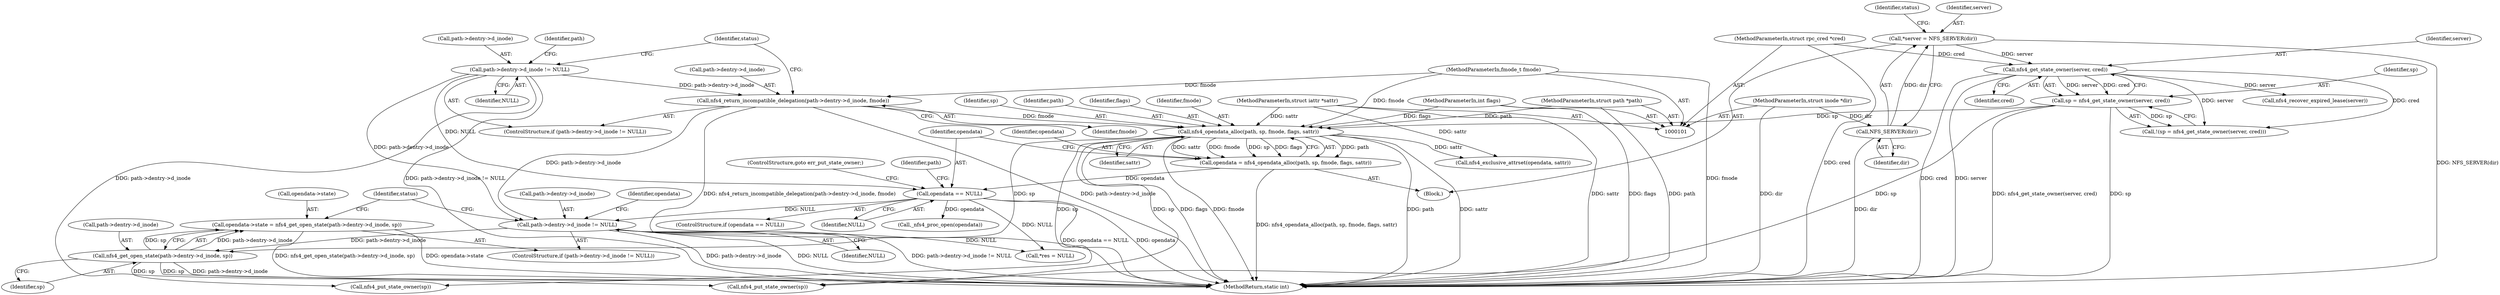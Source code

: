 digraph "0_linux_dc0b027dfadfcb8a5504f7d8052754bf8d501ab9_1@API" {
"1000186" [label="(Call,opendata->state = nfs4_get_open_state(path->dentry->d_inode, sp))"];
"1000190" [label="(Call,nfs4_get_open_state(path->dentry->d_inode, sp))"];
"1000179" [label="(Call,path->dentry->d_inode != NULL)"];
"1000154" [label="(Call,nfs4_return_incompatible_delegation(path->dentry->d_inode, fmode))"];
"1000147" [label="(Call,path->dentry->d_inode != NULL)"];
"1000104" [label="(MethodParameterIn,fmode_t fmode)"];
"1000174" [label="(Call,opendata == NULL)"];
"1000165" [label="(Call,opendata = nfs4_opendata_alloc(path, sp, fmode, flags, sattr))"];
"1000167" [label="(Call,nfs4_opendata_alloc(path, sp, fmode, flags, sattr))"];
"1000103" [label="(MethodParameterIn,struct path *path)"];
"1000128" [label="(Call,sp = nfs4_get_state_owner(server, cred))"];
"1000130" [label="(Call,nfs4_get_state_owner(server, cred))"];
"1000116" [label="(Call,*server = NFS_SERVER(dir))"];
"1000118" [label="(Call,NFS_SERVER(dir))"];
"1000102" [label="(MethodParameterIn,struct inode *dir)"];
"1000107" [label="(MethodParameterIn,struct rpc_cred *cred)"];
"1000105" [label="(MethodParameterIn,int flags)"];
"1000106" [label="(MethodParameterIn,struct iattr *sattr)"];
"1000173" [label="(ControlStructure,if (opendata == NULL))"];
"1000116" [label="(Call,*server = NFS_SERVER(dir))"];
"1000190" [label="(Call,nfs4_get_open_state(path->dentry->d_inode, sp))"];
"1000177" [label="(ControlStructure,goto err_put_state_owner;)"];
"1000128" [label="(Call,sp = nfs4_get_state_owner(server, cred))"];
"1000168" [label="(Identifier,path)"];
"1000186" [label="(Call,opendata->state = nfs4_get_open_state(path->dentry->d_inode, sp))"];
"1000252" [label="(MethodReturn,static int)"];
"1000118" [label="(Call,NFS_SERVER(dir))"];
"1000123" [label="(Identifier,status)"];
"1000155" [label="(Call,path->dentry->d_inode)"];
"1000166" [label="(Identifier,opendata)"];
"1000182" [label="(Identifier,path)"];
"1000174" [label="(Call,opendata == NULL)"];
"1000119" [label="(Identifier,dir)"];
"1000198" [label="(Identifier,status)"];
"1000191" [label="(Call,path->dentry->d_inode)"];
"1000105" [label="(MethodParameterIn,int flags)"];
"1000162" [label="(Identifier,status)"];
"1000187" [label="(Call,opendata->state)"];
"1000129" [label="(Identifier,sp)"];
"1000171" [label="(Identifier,flags)"];
"1000214" [label="(Call,nfs4_exclusive_attrset(opendata, sattr))"];
"1000157" [label="(Identifier,path)"];
"1000127" [label="(Call,!(sp = nfs4_get_state_owner(server, cred)))"];
"1000178" [label="(ControlStructure,if (path->dentry->d_inode != NULL))"];
"1000130" [label="(Call,nfs4_get_state_owner(server, cred))"];
"1000117" [label="(Identifier,server)"];
"1000176" [label="(Identifier,NULL)"];
"1000107" [label="(MethodParameterIn,struct rpc_cred *cred)"];
"1000170" [label="(Identifier,fmode)"];
"1000103" [label="(MethodParameterIn,struct path *path)"];
"1000146" [label="(ControlStructure,if (path->dentry->d_inode != NULL))"];
"1000106" [label="(MethodParameterIn,struct iattr *sattr)"];
"1000231" [label="(Call,nfs4_put_state_owner(sp))"];
"1000139" [label="(Call,nfs4_recover_expired_lease(server))"];
"1000175" [label="(Identifier,opendata)"];
"1000196" [label="(Identifier,sp)"];
"1000148" [label="(Call,path->dentry->d_inode)"];
"1000180" [label="(Call,path->dentry->d_inode)"];
"1000102" [label="(MethodParameterIn,struct inode *dir)"];
"1000153" [label="(Identifier,NULL)"];
"1000109" [label="(Block,)"];
"1000243" [label="(Call,nfs4_put_state_owner(sp))"];
"1000132" [label="(Identifier,cred)"];
"1000154" [label="(Call,nfs4_return_incompatible_delegation(path->dentry->d_inode, fmode))"];
"1000188" [label="(Identifier,opendata)"];
"1000172" [label="(Identifier,sattr)"];
"1000147" [label="(Call,path->dentry->d_inode != NULL)"];
"1000179" [label="(Call,path->dentry->d_inode != NULL)"];
"1000246" [label="(Call,*res = NULL)"];
"1000160" [label="(Identifier,fmode)"];
"1000131" [label="(Identifier,server)"];
"1000167" [label="(Call,nfs4_opendata_alloc(path, sp, fmode, flags, sattr))"];
"1000104" [label="(MethodParameterIn,fmode_t fmode)"];
"1000185" [label="(Identifier,NULL)"];
"1000199" [label="(Call,_nfs4_proc_open(opendata))"];
"1000169" [label="(Identifier,sp)"];
"1000165" [label="(Call,opendata = nfs4_opendata_alloc(path, sp, fmode, flags, sattr))"];
"1000186" -> "1000178"  [label="AST: "];
"1000186" -> "1000190"  [label="CFG: "];
"1000187" -> "1000186"  [label="AST: "];
"1000190" -> "1000186"  [label="AST: "];
"1000198" -> "1000186"  [label="CFG: "];
"1000186" -> "1000252"  [label="DDG: nfs4_get_open_state(path->dentry->d_inode, sp)"];
"1000186" -> "1000252"  [label="DDG: opendata->state"];
"1000190" -> "1000186"  [label="DDG: path->dentry->d_inode"];
"1000190" -> "1000186"  [label="DDG: sp"];
"1000190" -> "1000196"  [label="CFG: "];
"1000191" -> "1000190"  [label="AST: "];
"1000196" -> "1000190"  [label="AST: "];
"1000190" -> "1000252"  [label="DDG: path->dentry->d_inode"];
"1000179" -> "1000190"  [label="DDG: path->dentry->d_inode"];
"1000167" -> "1000190"  [label="DDG: sp"];
"1000190" -> "1000231"  [label="DDG: sp"];
"1000190" -> "1000243"  [label="DDG: sp"];
"1000179" -> "1000178"  [label="AST: "];
"1000179" -> "1000185"  [label="CFG: "];
"1000180" -> "1000179"  [label="AST: "];
"1000185" -> "1000179"  [label="AST: "];
"1000188" -> "1000179"  [label="CFG: "];
"1000198" -> "1000179"  [label="CFG: "];
"1000179" -> "1000252"  [label="DDG: NULL"];
"1000179" -> "1000252"  [label="DDG: path->dentry->d_inode != NULL"];
"1000179" -> "1000252"  [label="DDG: path->dentry->d_inode"];
"1000154" -> "1000179"  [label="DDG: path->dentry->d_inode"];
"1000147" -> "1000179"  [label="DDG: path->dentry->d_inode"];
"1000174" -> "1000179"  [label="DDG: NULL"];
"1000179" -> "1000246"  [label="DDG: NULL"];
"1000154" -> "1000146"  [label="AST: "];
"1000154" -> "1000160"  [label="CFG: "];
"1000155" -> "1000154"  [label="AST: "];
"1000160" -> "1000154"  [label="AST: "];
"1000162" -> "1000154"  [label="CFG: "];
"1000154" -> "1000252"  [label="DDG: nfs4_return_incompatible_delegation(path->dentry->d_inode, fmode)"];
"1000154" -> "1000252"  [label="DDG: path->dentry->d_inode"];
"1000147" -> "1000154"  [label="DDG: path->dentry->d_inode"];
"1000104" -> "1000154"  [label="DDG: fmode"];
"1000154" -> "1000167"  [label="DDG: fmode"];
"1000147" -> "1000146"  [label="AST: "];
"1000147" -> "1000153"  [label="CFG: "];
"1000148" -> "1000147"  [label="AST: "];
"1000153" -> "1000147"  [label="AST: "];
"1000157" -> "1000147"  [label="CFG: "];
"1000162" -> "1000147"  [label="CFG: "];
"1000147" -> "1000252"  [label="DDG: path->dentry->d_inode"];
"1000147" -> "1000252"  [label="DDG: path->dentry->d_inode != NULL"];
"1000147" -> "1000174"  [label="DDG: NULL"];
"1000104" -> "1000101"  [label="AST: "];
"1000104" -> "1000252"  [label="DDG: fmode"];
"1000104" -> "1000167"  [label="DDG: fmode"];
"1000174" -> "1000173"  [label="AST: "];
"1000174" -> "1000176"  [label="CFG: "];
"1000175" -> "1000174"  [label="AST: "];
"1000176" -> "1000174"  [label="AST: "];
"1000177" -> "1000174"  [label="CFG: "];
"1000182" -> "1000174"  [label="CFG: "];
"1000174" -> "1000252"  [label="DDG: opendata == NULL"];
"1000174" -> "1000252"  [label="DDG: opendata"];
"1000165" -> "1000174"  [label="DDG: opendata"];
"1000174" -> "1000199"  [label="DDG: opendata"];
"1000174" -> "1000246"  [label="DDG: NULL"];
"1000165" -> "1000109"  [label="AST: "];
"1000165" -> "1000167"  [label="CFG: "];
"1000166" -> "1000165"  [label="AST: "];
"1000167" -> "1000165"  [label="AST: "];
"1000175" -> "1000165"  [label="CFG: "];
"1000165" -> "1000252"  [label="DDG: nfs4_opendata_alloc(path, sp, fmode, flags, sattr)"];
"1000167" -> "1000165"  [label="DDG: path"];
"1000167" -> "1000165"  [label="DDG: sattr"];
"1000167" -> "1000165"  [label="DDG: fmode"];
"1000167" -> "1000165"  [label="DDG: sp"];
"1000167" -> "1000165"  [label="DDG: flags"];
"1000167" -> "1000172"  [label="CFG: "];
"1000168" -> "1000167"  [label="AST: "];
"1000169" -> "1000167"  [label="AST: "];
"1000170" -> "1000167"  [label="AST: "];
"1000171" -> "1000167"  [label="AST: "];
"1000172" -> "1000167"  [label="AST: "];
"1000167" -> "1000252"  [label="DDG: path"];
"1000167" -> "1000252"  [label="DDG: sattr"];
"1000167" -> "1000252"  [label="DDG: flags"];
"1000167" -> "1000252"  [label="DDG: fmode"];
"1000103" -> "1000167"  [label="DDG: path"];
"1000128" -> "1000167"  [label="DDG: sp"];
"1000105" -> "1000167"  [label="DDG: flags"];
"1000106" -> "1000167"  [label="DDG: sattr"];
"1000167" -> "1000214"  [label="DDG: sattr"];
"1000167" -> "1000231"  [label="DDG: sp"];
"1000167" -> "1000243"  [label="DDG: sp"];
"1000103" -> "1000101"  [label="AST: "];
"1000103" -> "1000252"  [label="DDG: path"];
"1000128" -> "1000127"  [label="AST: "];
"1000128" -> "1000130"  [label="CFG: "];
"1000129" -> "1000128"  [label="AST: "];
"1000130" -> "1000128"  [label="AST: "];
"1000127" -> "1000128"  [label="CFG: "];
"1000128" -> "1000252"  [label="DDG: nfs4_get_state_owner(server, cred)"];
"1000128" -> "1000252"  [label="DDG: sp"];
"1000128" -> "1000127"  [label="DDG: sp"];
"1000130" -> "1000128"  [label="DDG: server"];
"1000130" -> "1000128"  [label="DDG: cred"];
"1000128" -> "1000243"  [label="DDG: sp"];
"1000130" -> "1000132"  [label="CFG: "];
"1000131" -> "1000130"  [label="AST: "];
"1000132" -> "1000130"  [label="AST: "];
"1000130" -> "1000252"  [label="DDG: cred"];
"1000130" -> "1000252"  [label="DDG: server"];
"1000130" -> "1000127"  [label="DDG: server"];
"1000130" -> "1000127"  [label="DDG: cred"];
"1000116" -> "1000130"  [label="DDG: server"];
"1000107" -> "1000130"  [label="DDG: cred"];
"1000130" -> "1000139"  [label="DDG: server"];
"1000116" -> "1000109"  [label="AST: "];
"1000116" -> "1000118"  [label="CFG: "];
"1000117" -> "1000116"  [label="AST: "];
"1000118" -> "1000116"  [label="AST: "];
"1000123" -> "1000116"  [label="CFG: "];
"1000116" -> "1000252"  [label="DDG: NFS_SERVER(dir)"];
"1000118" -> "1000116"  [label="DDG: dir"];
"1000118" -> "1000119"  [label="CFG: "];
"1000119" -> "1000118"  [label="AST: "];
"1000118" -> "1000252"  [label="DDG: dir"];
"1000102" -> "1000118"  [label="DDG: dir"];
"1000102" -> "1000101"  [label="AST: "];
"1000102" -> "1000252"  [label="DDG: dir"];
"1000107" -> "1000101"  [label="AST: "];
"1000107" -> "1000252"  [label="DDG: cred"];
"1000105" -> "1000101"  [label="AST: "];
"1000105" -> "1000252"  [label="DDG: flags"];
"1000106" -> "1000101"  [label="AST: "];
"1000106" -> "1000252"  [label="DDG: sattr"];
"1000106" -> "1000214"  [label="DDG: sattr"];
}
